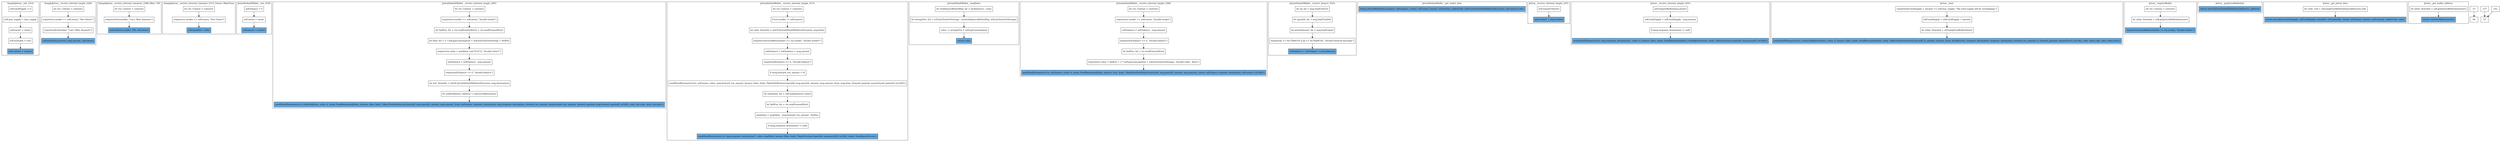 digraph "sample-jetton" {
    node [shape=box];
    subgraph "cluster_SampleJetton__init_2314" {
        label="SampleJetton__init_2314";
        "SampleJetton__init_2314_93" [label="self.totalSupply = 0"];
        "SampleJetton__init_2314_94" [label="self.max_supply = max_supply"];
        "SampleJetton__init_2314_95" [label="self.owner = owner"];
        "SampleJetton__init_2314_96" [label="self.mintable = true"];
        "SampleJetton__init_2314_97" [label="self.content = content",style=filled,fillcolor="#66A7DB"];
        "SampleJetton__init_2314_93" -> "SampleJetton__init_2314_94";
        "SampleJetton__init_2314_94" -> "SampleJetton__init_2314_95";
        "SampleJetton__init_2314_95" -> "SampleJetton__init_2314_96";
        "SampleJetton__init_2314_96" -> "SampleJetton__init_2314_97";
    }
    subgraph "cluster_SampleJetton__receive_internal_simple_2260" {
        label="SampleJetton__receive_internal_simple_2260";
        "SampleJetton__receive_internal_simple_2260_98" [label="let ctx: Context = context()"];
        "SampleJetton__receive_internal_simple_2260_99" [label="require(ctx.sender == self.owner, \"Not Owner\")"];
        "SampleJetton__receive_internal_simple_2260_100" [label="require(self.mintable, \"Can't Mint Anymore\")"];
        "SampleJetton__receive_internal_simple_2260_101" [label="self.mint(msg.receiver, msg.amount, self.owner)",style=filled,fillcolor="#66A7DB"];
        "SampleJetton__receive_internal_simple_2260_98" -> "SampleJetton__receive_internal_simple_2260_99";
        "SampleJetton__receive_internal_simple_2260_99" -> "SampleJetton__receive_internal_simple_2260_100";
        "SampleJetton__receive_internal_simple_2260_100" -> "SampleJetton__receive_internal_simple_2260_101";
    }
    subgraph "cluster_SampleJetton__receive_internal_comment_2288_Mint: 100" {
        label="SampleJetton__receive_internal_comment_2288_Mint: 100";
        "SampleJetton__receive_internal_comment_2288_Mint: 100_102" [label="let ctx: Context = context()"];
        "SampleJetton__receive_internal_comment_2288_Mint: 100_103" [label="require(self.mintable, \"Can't Mint Anymore\")"];
        "SampleJetton__receive_internal_comment_2288_Mint: 100_104" [label="self.mint(ctx.sender, 100, self.owner)",style=filled,fillcolor="#66A7DB"];
        "SampleJetton__receive_internal_comment_2288_Mint: 100_102" -> "SampleJetton__receive_internal_comment_2288_Mint: 100_103";
        "SampleJetton__receive_internal_comment_2288_Mint: 100_103" -> "SampleJetton__receive_internal_comment_2288_Mint: 100_104";
    }
    subgraph "cluster_SampleJetton__receive_internal_comment_2313_Owner: MintClose" {
        label="SampleJetton__receive_internal_comment_2313_Owner: MintClose";
        "SampleJetton__receive_internal_comment_2313_Owner: MintClose_105" [label="let ctx: Context = context()"];
        "SampleJetton__receive_internal_comment_2313_Owner: MintClose_106" [label="require(ctx.sender == self.owner, \"Not Owner\")"];
        "SampleJetton__receive_internal_comment_2313_Owner: MintClose_107" [label="self.mintable = false",style=filled,fillcolor="#66A7DB"];
        "SampleJetton__receive_internal_comment_2313_Owner: MintClose_105" -> "SampleJetton__receive_internal_comment_2313_Owner: MintClose_106";
        "SampleJetton__receive_internal_comment_2313_Owner: MintClose_106" -> "SampleJetton__receive_internal_comment_2313_Owner: MintClose_107";
    }
    subgraph "cluster_JettonDefaultWallet__init_3350" {
        label="JettonDefaultWallet__init_3350";
        "JettonDefaultWallet__init_3350_126" [label="self.balance = 0"];
        "JettonDefaultWallet__init_3350_127" [label="self.owner = owner"];
        "JettonDefaultWallet__init_3350_128" [label="self.master = master",style=filled,fillcolor="#66A7DB"];
        "JettonDefaultWallet__init_3350_126" -> "JettonDefaultWallet__init_3350_127";
        "JettonDefaultWallet__init_3350_127" -> "JettonDefaultWallet__init_3350_128";
    }
    subgraph "cluster_JettonDefaultWallet__receive_internal_simple_2943" {
        label="JettonDefaultWallet__receive_internal_simple_2943";
        "JettonDefaultWallet__receive_internal_simple_2943_129" [label="let ctx: Context = context()"];
        "JettonDefaultWallet__receive_internal_simple_2943_130" [label="require(ctx.sender == self.owner, \"Invalid sender\")"];
        "JettonDefaultWallet__receive_internal_simple_2943_131" [label="let fwdFee: Int = ctx.readForwardFee() + ctx.readForwardFee()"];
        "JettonDefaultWallet__receive_internal_simple_2943_132" [label="let final: Int = 2 * self.gasConsumption + self.minTonsForStorage + fwdFee"];
        "JettonDefaultWallet__receive_internal_simple_2943_133" [label="require(ctx.value > min(final, ton(\"0.01\")), \"Invalid value!!\")"];
        "JettonDefaultWallet__receive_internal_simple_2943_134" [label="self.balance = self.balance - msg.amount"];
        "JettonDefaultWallet__receive_internal_simple_2943_135" [label="require(self.balance >= 0, \"Invalid balance\")"];
        "JettonDefaultWallet__receive_internal_simple_2943_136" [label="let init: StateInit = initOf JettonDefaultWallet(self.master, msg.destination)"];
        "JettonDefaultWallet__receive_internal_simple_2943_137" [label="let walletAddress: Address = contractAddress(init)"];
        "JettonDefaultWallet__receive_internal_simple_2943_138" [label="send(SendParameters{to: walletAddress, value: 0, mode: SendRemainingValue, bounce: false, body: TokenTransferInternal{queryId: msg.queryId, amount: msg.amount, from: self.owner, response_destination: msg.response_destination, forward_ton_amount: msg.forward_ton_amount, forward_payload: msg.forward_payload}.toCell(), code: init.code, data: init.data})",style=filled,fillcolor="#66A7DB"];
        "JettonDefaultWallet__receive_internal_simple_2943_129" -> "JettonDefaultWallet__receive_internal_simple_2943_130";
        "JettonDefaultWallet__receive_internal_simple_2943_130" -> "JettonDefaultWallet__receive_internal_simple_2943_131";
        "JettonDefaultWallet__receive_internal_simple_2943_131" -> "JettonDefaultWallet__receive_internal_simple_2943_132";
        "JettonDefaultWallet__receive_internal_simple_2943_132" -> "JettonDefaultWallet__receive_internal_simple_2943_133";
        "JettonDefaultWallet__receive_internal_simple_2943_133" -> "JettonDefaultWallet__receive_internal_simple_2943_134";
        "JettonDefaultWallet__receive_internal_simple_2943_134" -> "JettonDefaultWallet__receive_internal_simple_2943_135";
        "JettonDefaultWallet__receive_internal_simple_2943_135" -> "JettonDefaultWallet__receive_internal_simple_2943_136";
        "JettonDefaultWallet__receive_internal_simple_2943_136" -> "JettonDefaultWallet__receive_internal_simple_2943_137";
        "JettonDefaultWallet__receive_internal_simple_2943_137" -> "JettonDefaultWallet__receive_internal_simple_2943_138";
    }
    subgraph "cluster_JettonDefaultWallet__receive_internal_simple_3119" {
        label="JettonDefaultWallet__receive_internal_simple_3119";
        "JettonDefaultWallet__receive_internal_simple_3119_139" [label="let ctx: Context = context()"];
        "JettonDefaultWallet__receive_internal_simple_3119_140" [label="if (ctx.sender != self.master)"];
        "JettonDefaultWallet__receive_internal_simple_3119_141" [label="let sInit: StateInit = initOf JettonDefaultWallet(self.master, msg.from)"];
        "JettonDefaultWallet__receive_internal_simple_3119_142" [label="require(contractAddress(sInit) == ctx.sender, \"Invalid sender!\")"];
        "JettonDefaultWallet__receive_internal_simple_3119_143" [label="self.balance = self.balance + msg.amount"];
        "JettonDefaultWallet__receive_internal_simple_3119_144" [label="require(self.balance >= 0, \"Invalid balance\")"];
        "JettonDefaultWallet__receive_internal_simple_3119_145" [label="if (msg.forward_ton_amount > 0)"];
        "JettonDefaultWallet__receive_internal_simple_3119_146" [label="send(SendParameters{to: self.owner, value: msg.forward_ton_amount, bounce: false, body: TokenNotification{queryId: msg.queryId, amount: msg.amount, from: msg.from, forward_payload: msg.forward_payload}.toCell()})"];
        "JettonDefaultWallet__receive_internal_simple_3119_147" [label="let msgValue: Int = self.msgValue(ctx.value)"];
        "JettonDefaultWallet__receive_internal_simple_3119_148" [label="let fwdFee: Int = ctx.readForwardFee()"];
        "JettonDefaultWallet__receive_internal_simple_3119_149" [label="msgValue = msgValue - msg.forward_ton_amount - fwdFee"];
        "JettonDefaultWallet__receive_internal_simple_3119_150" [label="if (msg.response_destination != null)"];
        "JettonDefaultWallet__receive_internal_simple_3119_151" [label="send(SendParameters{to: msg.response_destination!!, value: msgValue, bounce: false, body: TokenExcesses{queryId: msg.queryId}.toCell(), mode: SendIgnoreErrors})",style=filled,fillcolor="#66A7DB"];
        "JettonDefaultWallet__receive_internal_simple_3119_139" -> "JettonDefaultWallet__receive_internal_simple_3119_140";
        "JettonDefaultWallet__receive_internal_simple_3119_140" -> "JettonDefaultWallet__receive_internal_simple_3119_141";
        "JettonDefaultWallet__receive_internal_simple_3119_141" -> "JettonDefaultWallet__receive_internal_simple_3119_142";
        "JettonDefaultWallet__receive_internal_simple_3119_142" -> "JettonDefaultWallet__receive_internal_simple_3119_143";
        "JettonDefaultWallet__receive_internal_simple_3119_143" -> "JettonDefaultWallet__receive_internal_simple_3119_144";
        "JettonDefaultWallet__receive_internal_simple_3119_144" -> "JettonDefaultWallet__receive_internal_simple_3119_145";
        "JettonDefaultWallet__receive_internal_simple_3119_145" -> "JettonDefaultWallet__receive_internal_simple_3119_146";
        "JettonDefaultWallet__receive_internal_simple_3119_146" -> "JettonDefaultWallet__receive_internal_simple_3119_147";
        "JettonDefaultWallet__receive_internal_simple_3119_147" -> "JettonDefaultWallet__receive_internal_simple_3119_148";
        "JettonDefaultWallet__receive_internal_simple_3119_148" -> "JettonDefaultWallet__receive_internal_simple_3119_149";
        "JettonDefaultWallet__receive_internal_simple_3119_149" -> "JettonDefaultWallet__receive_internal_simple_3119_150";
        "JettonDefaultWallet__receive_internal_simple_3119_150" -> "JettonDefaultWallet__receive_internal_simple_3119_151";
    }
    subgraph "cluster_JettonDefaultWallet__msgValue" {
        label="JettonDefaultWallet__msgValue";
        "JettonDefaultWallet__msgValue_152" [label="let tonBalanceBeforeMsg: Int = myBalance() - value"];
        "JettonDefaultWallet__msgValue_153" [label="let storageFee: Int = self.minTonsForStorage - min(tonBalanceBeforeMsg, self.minTonsForStorage)"];
        "JettonDefaultWallet__msgValue_154" [label="value -= storageFee + self.gasConsumption"];
        "JettonDefaultWallet__msgValue_155" [label="return value",style=filled,fillcolor="#66A7DB"];
        "JettonDefaultWallet__msgValue_152" -> "JettonDefaultWallet__msgValue_153";
        "JettonDefaultWallet__msgValue_153" -> "JettonDefaultWallet__msgValue_154";
        "JettonDefaultWallet__msgValue_154" -> "JettonDefaultWallet__msgValue_155";
    }
    subgraph "cluster_JettonDefaultWallet__receive_internal_simple_3268" {
        label="JettonDefaultWallet__receive_internal_simple_3268";
        "JettonDefaultWallet__receive_internal_simple_3268_156" [label="let ctx: Context = context()"];
        "JettonDefaultWallet__receive_internal_simple_3268_157" [label="require(ctx.sender == self.owner, \"Invalid sender\")"];
        "JettonDefaultWallet__receive_internal_simple_3268_158" [label="self.balance = self.balance - msg.amount"];
        "JettonDefaultWallet__receive_internal_simple_3268_159" [label="require(self.balance >= 0, \"Invalid balance\")"];
        "JettonDefaultWallet__receive_internal_simple_3268_160" [label="let fwdFee: Int = ctx.readForwardFee()"];
        "JettonDefaultWallet__receive_internal_simple_3268_161" [label="require(ctx.value > fwdFee + 2 * self.gasConsumption + self.minTonsForStorage, \"Invalid value - Burn\")"];
        "JettonDefaultWallet__receive_internal_simple_3268_162" [label="send(SendParameters{to: self.master, value: 0, mode: SendRemainingValue, bounce: true, body: TokenBurnNotification{queryId: msg.queryId, amount: msg.amount, owner: self.owner, response_destination: self.owner}.toCell()})",style=filled,fillcolor="#66A7DB"];
        "JettonDefaultWallet__receive_internal_simple_3268_156" -> "JettonDefaultWallet__receive_internal_simple_3268_157";
        "JettonDefaultWallet__receive_internal_simple_3268_157" -> "JettonDefaultWallet__receive_internal_simple_3268_158";
        "JettonDefaultWallet__receive_internal_simple_3268_158" -> "JettonDefaultWallet__receive_internal_simple_3268_159";
        "JettonDefaultWallet__receive_internal_simple_3268_159" -> "JettonDefaultWallet__receive_internal_simple_3268_160";
        "JettonDefaultWallet__receive_internal_simple_3268_160" -> "JettonDefaultWallet__receive_internal_simple_3268_161";
        "JettonDefaultWallet__receive_internal_simple_3268_161" -> "JettonDefaultWallet__receive_internal_simple_3268_162";
    }
    subgraph "cluster_JettonDefaultWallet__receive_bounce_3316" {
        label="JettonDefaultWallet__receive_bounce_3316";
        "JettonDefaultWallet__receive_bounce_3316_163" [label="let op: Int = msg.loadUint(32)"];
        "JettonDefaultWallet__receive_bounce_3316_164" [label="let queryId: Int = msg.loadUint(64)"];
        "JettonDefaultWallet__receive_bounce_3316_165" [label="let jettonAmount: Int = msg.loadCoins()"];
        "JettonDefaultWallet__receive_bounce_3316_166" [label="require(op == 0x178d4519 || op == 0x7bdd97de, \"Invalid bounced message\")"];
        "JettonDefaultWallet__receive_bounce_3316_167" [label="self.balance = self.balance + jettonAmount",style=filled,fillcolor="#66A7DB"];
        "JettonDefaultWallet__receive_bounce_3316_163" -> "JettonDefaultWallet__receive_bounce_3316_164";
        "JettonDefaultWallet__receive_bounce_3316_164" -> "JettonDefaultWallet__receive_bounce_3316_165";
        "JettonDefaultWallet__receive_bounce_3316_165" -> "JettonDefaultWallet__receive_bounce_3316_166";
        "JettonDefaultWallet__receive_bounce_3316_166" -> "JettonDefaultWallet__receive_bounce_3316_167";
    }
    subgraph "cluster_JettonDefaultWallet__get_wallet_data" {
        label="JettonDefaultWallet__get_wallet_data";
        "JettonDefaultWallet__get_wallet_data_168" [label="return JettonWalletData{balance: self.balance, owner: self.owner, master: self.master, walletCode: initOf JettonDefaultWallet(self.master, self.owner).code}",style=filled,fillcolor="#66A7DB"];
    }
    subgraph "cluster_Jetton__receive_internal_simple_2351" {
        label="Jetton__receive_internal_simple_2351";
        "Jetton__receive_internal_simple_2351_108" [label="self.requireOwner()"];
        "Jetton__receive_internal_simple_2351_109" [label="self.content = msg.content",style=filled,fillcolor="#66A7DB"];
        "Jetton__receive_internal_simple_2351_108" -> "Jetton__receive_internal_simple_2351_109";
    }
    subgraph "cluster_Jetton__receive_internal_simple_2416" {
        label="Jetton__receive_internal_simple_2416";
        "Jetton__receive_internal_simple_2416_110" [label="self.requireWallet(msg.owner)"];
        "Jetton__receive_internal_simple_2416_111" [label="self.totalSupply = self.totalSupply - msg.amount"];
        "Jetton__receive_internal_simple_2416_112" [label="if (msg.response_destination != null)"];
        "Jetton__receive_internal_simple_2416_113" [label="send(SendParameters{to: msg.response_destination!!, value: 0, bounce: false, mode: SendRemainingValue | SendIgnoreErrors, body: TokenExcesses{queryId: msg.queryId}.toCell()})",style=filled,fillcolor="#66A7DB"];
        "Jetton__receive_internal_simple_2416_110" -> "Jetton__receive_internal_simple_2416_111";
        "Jetton__receive_internal_simple_2416_111" -> "Jetton__receive_internal_simple_2416_112";
        "Jetton__receive_internal_simple_2416_112" -> "Jetton__receive_internal_simple_2416_113";
    }
    subgraph "cluster_Jetton__mint" {
        label="Jetton__mint";
        "Jetton__mint_114" [label="require(self.totalSupply + amount <= self.max_supply, \"The total supply will be overlapping.\")"];
        "Jetton__mint_115" [label="self.totalSupply = self.totalSupply + amount"];
        "Jetton__mint_116" [label="let wInit: StateInit = self.getJettonWalletInit(to)"];
        "Jetton__mint_117" [label="send(SendParameters{to: contractAddress(wInit), value: 0, bounce: false, mode: SendRemainingValue, body: TokenTransferInternal{queryId: 0, amount: amount, from: myAddress(), response_destination: response_destination, forward_ton_amount: 0, forward_payload: emptySlice()}.toCell(), code: wInit.code, data: wInit.data})",style=filled,fillcolor="#66A7DB"];
        "Jetton__mint_114" -> "Jetton__mint_115";
        "Jetton__mint_115" -> "Jetton__mint_116";
        "Jetton__mint_116" -> "Jetton__mint_117";
    }
    subgraph "cluster_Jetton__requireWallet" {
        label="Jetton__requireWallet";
        "Jetton__requireWallet_118" [label="let ctx: Context = context()"];
        "Jetton__requireWallet_119" [label="let wInit: StateInit = self.getJettonWalletInit(owner)"];
        "Jetton__requireWallet_120" [label="require(contractAddress(wInit) == ctx.sender, \"Invalid sender\")",style=filled,fillcolor="#66A7DB"];
        "Jetton__requireWallet_118" -> "Jetton__requireWallet_119";
        "Jetton__requireWallet_119" -> "Jetton__requireWallet_120";
    }
    subgraph "cluster_Jetton__getJettonWalletInit" {
        label="Jetton__getJettonWalletInit";
        "Jetton__getJettonWalletInit_121" [label="return initOf JettonDefaultWallet(myAddress(), address)",style=filled,fillcolor="#66A7DB"];
    }
    subgraph "cluster_Jetton__get_jetton_data" {
        label="Jetton__get_jetton_data";
        "Jetton__get_jetton_data_122" [label="let code: Cell = self.getJettonWalletInit(myAddress()).code"];
        "Jetton__get_jetton_data_123" [label="return JettonData{totalSupply: self.totalSupply, mintable: self.mintable, owner: self.owner, content: self.content, walletCode: code}",style=filled,fillcolor="#66A7DB"];
        "Jetton__get_jetton_data_122" -> "Jetton__get_jetton_data_123";
    }
    subgraph "cluster_Jetton__get_wallet_address" {
        label="Jetton__get_wallet_address";
        "Jetton__get_wallet_address_124" [label="let wInit: StateInit = self.getJettonWalletInit(owner)"];
        "Jetton__get_wallet_address_125" [label="return contractAddress(wInit)",style=filled,fillcolor="#66A7DB"];
        "Jetton__get_wallet_address_124" -> "Jetton__get_wallet_address_125";
    }
"53" -> "66";
"137" -> "55";
"142" -> "55";
}
